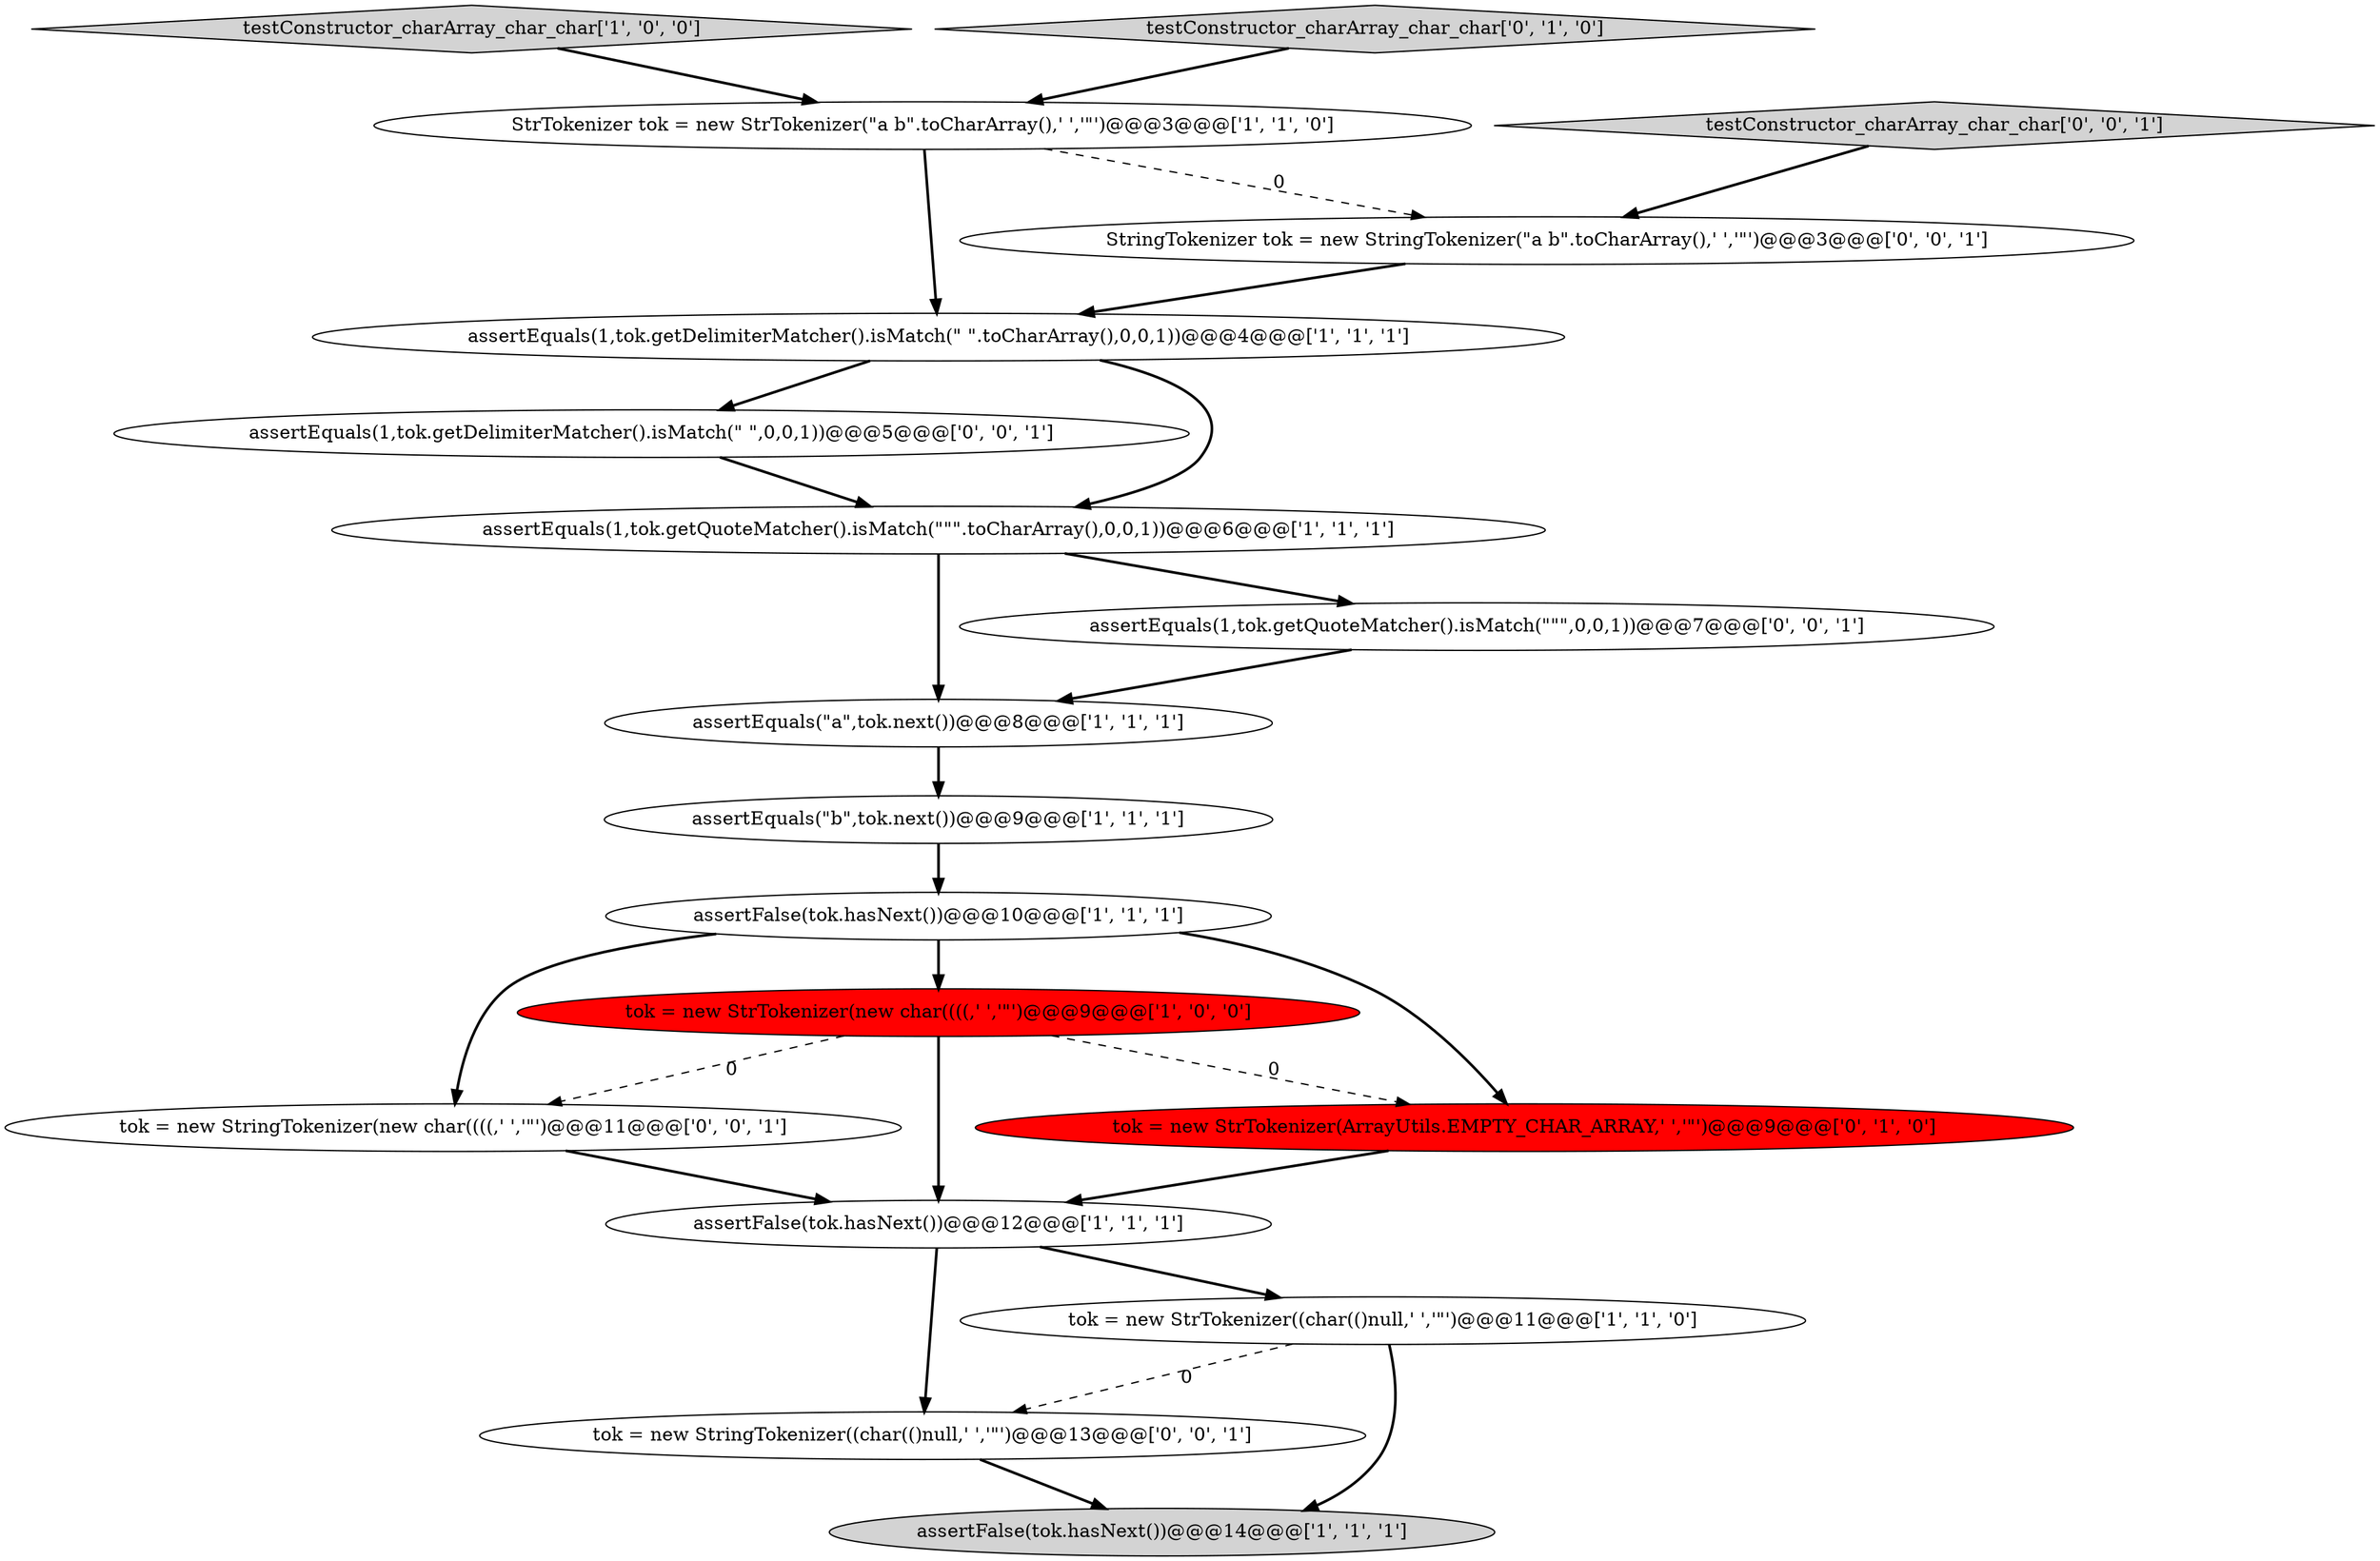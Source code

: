 digraph {
14 [style = filled, label = "assertEquals(1,tok.getDelimiterMatcher().isMatch(\" \",0,0,1))@@@5@@@['0', '0', '1']", fillcolor = white, shape = ellipse image = "AAA0AAABBB3BBB"];
10 [style = filled, label = "testConstructor_charArray_char_char['1', '0', '0']", fillcolor = lightgray, shape = diamond image = "AAA0AAABBB1BBB"];
5 [style = filled, label = "assertEquals(\"a\",tok.next())@@@8@@@['1', '1', '1']", fillcolor = white, shape = ellipse image = "AAA0AAABBB1BBB"];
7 [style = filled, label = "tok = new StrTokenizer(new char((((,' ','\"')@@@9@@@['1', '0', '0']", fillcolor = red, shape = ellipse image = "AAA1AAABBB1BBB"];
12 [style = filled, label = "testConstructor_charArray_char_char['0', '1', '0']", fillcolor = lightgray, shape = diamond image = "AAA0AAABBB2BBB"];
16 [style = filled, label = "tok = new StringTokenizer((char(()null,' ','\"')@@@13@@@['0', '0', '1']", fillcolor = white, shape = ellipse image = "AAA0AAABBB3BBB"];
13 [style = filled, label = "StringTokenizer tok = new StringTokenizer(\"a b\".toCharArray(),' ','\"')@@@3@@@['0', '0', '1']", fillcolor = white, shape = ellipse image = "AAA0AAABBB3BBB"];
4 [style = filled, label = "tok = new StrTokenizer((char(()null,' ','\"')@@@11@@@['1', '1', '0']", fillcolor = white, shape = ellipse image = "AAA0AAABBB1BBB"];
0 [style = filled, label = "assertFalse(tok.hasNext())@@@14@@@['1', '1', '1']", fillcolor = lightgray, shape = ellipse image = "AAA0AAABBB1BBB"];
8 [style = filled, label = "StrTokenizer tok = new StrTokenizer(\"a b\".toCharArray(),' ','\"')@@@3@@@['1', '1', '0']", fillcolor = white, shape = ellipse image = "AAA0AAABBB1BBB"];
2 [style = filled, label = "assertFalse(tok.hasNext())@@@12@@@['1', '1', '1']", fillcolor = white, shape = ellipse image = "AAA0AAABBB1BBB"];
11 [style = filled, label = "tok = new StrTokenizer(ArrayUtils.EMPTY_CHAR_ARRAY,' ','\"')@@@9@@@['0', '1', '0']", fillcolor = red, shape = ellipse image = "AAA1AAABBB2BBB"];
3 [style = filled, label = "assertEquals(\"b\",tok.next())@@@9@@@['1', '1', '1']", fillcolor = white, shape = ellipse image = "AAA0AAABBB1BBB"];
1 [style = filled, label = "assertFalse(tok.hasNext())@@@10@@@['1', '1', '1']", fillcolor = white, shape = ellipse image = "AAA0AAABBB1BBB"];
6 [style = filled, label = "assertEquals(1,tok.getQuoteMatcher().isMatch(\"\"\".toCharArray(),0,0,1))@@@6@@@['1', '1', '1']", fillcolor = white, shape = ellipse image = "AAA0AAABBB1BBB"];
17 [style = filled, label = "assertEquals(1,tok.getQuoteMatcher().isMatch(\"\"\",0,0,1))@@@7@@@['0', '0', '1']", fillcolor = white, shape = ellipse image = "AAA0AAABBB3BBB"];
9 [style = filled, label = "assertEquals(1,tok.getDelimiterMatcher().isMatch(\" \".toCharArray(),0,0,1))@@@4@@@['1', '1', '1']", fillcolor = white, shape = ellipse image = "AAA0AAABBB1BBB"];
18 [style = filled, label = "tok = new StringTokenizer(new char((((,' ','\"')@@@11@@@['0', '0', '1']", fillcolor = white, shape = ellipse image = "AAA0AAABBB3BBB"];
15 [style = filled, label = "testConstructor_charArray_char_char['0', '0', '1']", fillcolor = lightgray, shape = diamond image = "AAA0AAABBB3BBB"];
5->3 [style = bold, label=""];
6->17 [style = bold, label=""];
17->5 [style = bold, label=""];
16->0 [style = bold, label=""];
15->13 [style = bold, label=""];
4->16 [style = dashed, label="0"];
7->18 [style = dashed, label="0"];
3->1 [style = bold, label=""];
7->11 [style = dashed, label="0"];
1->18 [style = bold, label=""];
18->2 [style = bold, label=""];
2->4 [style = bold, label=""];
1->7 [style = bold, label=""];
11->2 [style = bold, label=""];
4->0 [style = bold, label=""];
1->11 [style = bold, label=""];
9->6 [style = bold, label=""];
8->13 [style = dashed, label="0"];
6->5 [style = bold, label=""];
10->8 [style = bold, label=""];
7->2 [style = bold, label=""];
12->8 [style = bold, label=""];
8->9 [style = bold, label=""];
9->14 [style = bold, label=""];
13->9 [style = bold, label=""];
14->6 [style = bold, label=""];
2->16 [style = bold, label=""];
}
